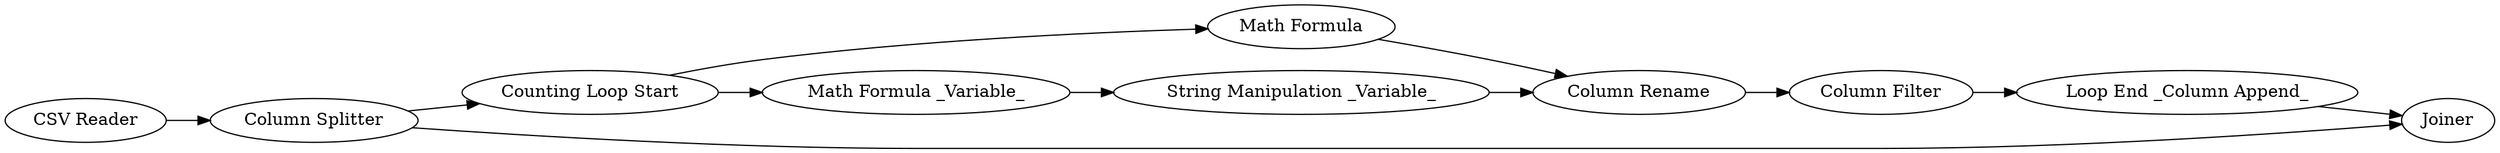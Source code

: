 digraph {
	1 [label="CSV Reader"]
	2 [label="Column Splitter"]
	3 [label="Counting Loop Start"]
	4 [label="Math Formula"]
	5 [label="Column Rename"]
	6 [label="Column Filter"]
	7 [label="Loop End _Column Append_"]
	8 [label=Joiner]
	9 [label="Math Formula _Variable_"]
	10 [label="String Manipulation _Variable_"]
	1 -> 2
	2 -> 3
	2 -> 8
	3 -> 4
	3 -> 9
	4 -> 5
	5 -> 6
	6 -> 7
	7 -> 8
	9 -> 10
	10 -> 5
	rankdir=LR
}
